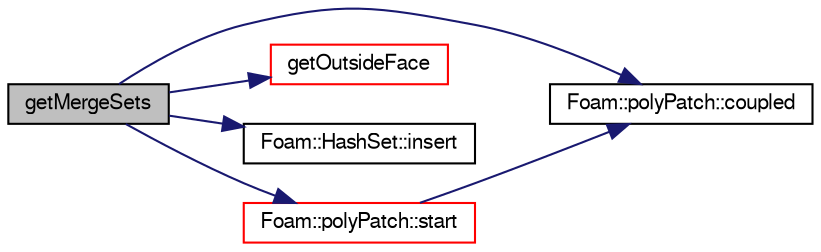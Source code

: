 digraph "getMergeSets"
{
  bgcolor="transparent";
  edge [fontname="FreeSans",fontsize="10",labelfontname="FreeSans",labelfontsize="10"];
  node [fontname="FreeSans",fontsize="10",shape=record];
  rankdir="LR";
  Node1134 [label="getMergeSets",height=0.2,width=0.4,color="black", fillcolor="grey75", style="filled", fontcolor="black"];
  Node1134 -> Node1135 [color="midnightblue",fontsize="10",style="solid",fontname="FreeSans"];
  Node1135 [label="Foam::polyPatch::coupled",height=0.2,width=0.4,color="black",URL="$a27478.html#a39c01db0e66d00fe0621a0c7e5fc4ead",tooltip="Return true if this patch is geometrically coupled (i.e. faces and. "];
  Node1134 -> Node1136 [color="midnightblue",fontsize="10",style="solid",fontname="FreeSans"];
  Node1136 [label="getOutsideFace",height=0.2,width=0.4,color="red",URL="$a21634.html#af695da5d6484dda0cf20307778b302f0",tooltip="Gets outside of patch as a face (in mesh point labels) "];
  Node1134 -> Node1225 [color="midnightblue",fontsize="10",style="solid",fontname="FreeSans"];
  Node1225 [label="Foam::HashSet::insert",height=0.2,width=0.4,color="black",URL="$a25690.html#a49f0753d9652681fc3a81f59951a0ad7",tooltip="Insert a new entry. "];
  Node1134 -> Node1210 [color="midnightblue",fontsize="10",style="solid",fontname="FreeSans"];
  Node1210 [label="Foam::polyPatch::start",height=0.2,width=0.4,color="red",URL="$a27478.html#a6bfd3e3abb11e98bdb4b98671cec1234",tooltip="Return start label of this patch in the polyMesh face list. "];
  Node1210 -> Node1135 [color="midnightblue",fontsize="10",style="solid",fontname="FreeSans"];
}
